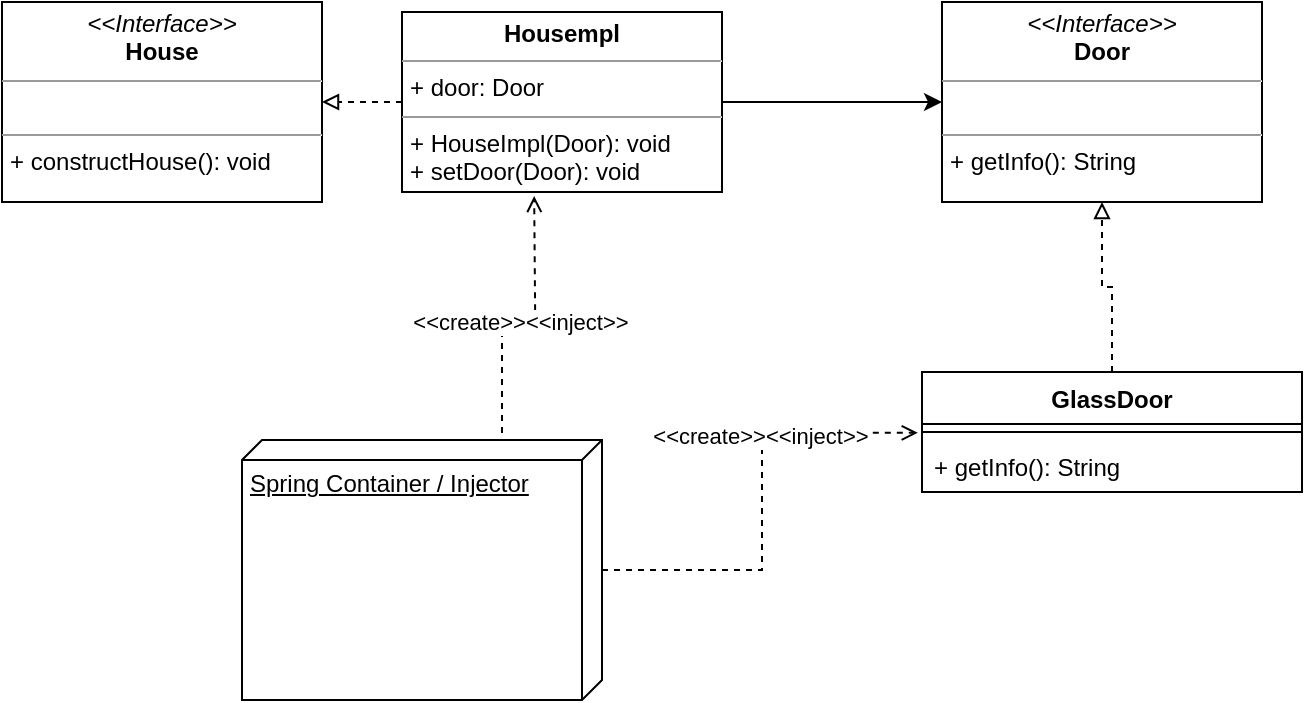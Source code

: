 <mxfile version="13.7.7" type="device"><diagram id="DZijFe785yx__IHTgDoB" name="Page-1"><mxGraphModel dx="1038" dy="531" grid="1" gridSize="10" guides="1" tooltips="1" connect="1" arrows="1" fold="1" page="1" pageScale="1" pageWidth="850" pageHeight="1100" math="0" shadow="0"><root><mxCell id="0"/><mxCell id="1" parent="0"/><mxCell id="rc8nk7eT7vrTzJrXr8Wm-15" style="edgeStyle=orthogonalEdgeStyle;rounded=0;orthogonalLoop=1;jettySize=auto;html=1;entryX=1;entryY=0.5;entryDx=0;entryDy=0;dashed=1;startArrow=none;startFill=0;endArrow=block;endFill=0;" edge="1" parent="1" source="rc8nk7eT7vrTzJrXr8Wm-5" target="rc8nk7eT7vrTzJrXr8Wm-8"><mxGeometry relative="1" as="geometry"/></mxCell><mxCell id="rc8nk7eT7vrTzJrXr8Wm-16" style="edgeStyle=orthogonalEdgeStyle;rounded=0;orthogonalLoop=1;jettySize=auto;html=1;entryX=0;entryY=0.5;entryDx=0;entryDy=0;startArrow=none;startFill=0;endArrow=classic;endFill=1;" edge="1" parent="1" source="rc8nk7eT7vrTzJrXr8Wm-5" target="rc8nk7eT7vrTzJrXr8Wm-7"><mxGeometry relative="1" as="geometry"/></mxCell><mxCell id="rc8nk7eT7vrTzJrXr8Wm-5" value="&lt;p style=&quot;margin: 4px 0px 0px ; text-align: center&quot;&gt;&lt;b&gt;&lt;font style=&quot;font-size: 12px&quot;&gt;Housempl&lt;/font&gt;&lt;/b&gt;&lt;/p&gt;&lt;hr size=&quot;1&quot;&gt;&lt;p style=&quot;margin: 0px 0px 0px 4px&quot;&gt;&lt;font style=&quot;font-size: 12px&quot;&gt;+ door: Door&lt;/font&gt;&lt;/p&gt;&lt;hr size=&quot;1&quot;&gt;&lt;p style=&quot;margin: 0px 0px 0px 4px&quot;&gt;&lt;font style=&quot;font-size: 12px&quot;&gt;+&amp;nbsp;&lt;span style=&quot;background-color: rgb(255 , 255 , 255)&quot;&gt;HouseImpl&lt;/span&gt;&lt;span&gt;(Door): void&lt;/span&gt;&lt;/font&gt;&lt;/p&gt;&lt;p style=&quot;margin: 0px 0px 0px 4px&quot;&gt;&lt;font style=&quot;font-size: 12px&quot;&gt;+&amp;nbsp;&lt;span style=&quot;background-color: rgb(255 , 255 , 255)&quot;&gt;setDoor(Door): void&lt;/span&gt;&lt;/font&gt;&lt;/p&gt;" style="verticalAlign=top;align=left;overflow=fill;fontSize=12;fontFamily=Helvetica;html=1;" vertex="1" parent="1"><mxGeometry x="280" y="80" width="160" height="90" as="geometry"/></mxCell><mxCell id="rc8nk7eT7vrTzJrXr8Wm-7" value="&lt;p style=&quot;margin: 0px ; margin-top: 4px ; text-align: center&quot;&gt;&lt;i&gt;&amp;lt;&amp;lt;Interface&amp;gt;&amp;gt;&lt;/i&gt;&lt;br&gt;&lt;b&gt;Door&lt;/b&gt;&lt;/p&gt;&lt;hr size=&quot;1&quot;&gt;&lt;p style=&quot;margin: 0px ; margin-left: 4px&quot;&gt;&lt;br&gt;&lt;/p&gt;&lt;hr size=&quot;1&quot;&gt;&lt;p style=&quot;margin: 0px ; margin-left: 4px&quot;&gt;+ getInfo(): String&lt;br&gt;&lt;/p&gt;" style="verticalAlign=top;align=left;overflow=fill;fontSize=12;fontFamily=Helvetica;html=1;" vertex="1" parent="1"><mxGeometry x="550" y="75" width="160" height="100" as="geometry"/></mxCell><mxCell id="rc8nk7eT7vrTzJrXr8Wm-8" value="&lt;p style=&quot;margin: 0px ; margin-top: 4px ; text-align: center&quot;&gt;&lt;i&gt;&amp;lt;&amp;lt;Interface&amp;gt;&amp;gt;&lt;/i&gt;&lt;br&gt;&lt;b&gt;House&lt;/b&gt;&lt;/p&gt;&lt;hr size=&quot;1&quot;&gt;&lt;p style=&quot;margin: 0px ; margin-left: 4px&quot;&gt;&lt;br&gt;&lt;/p&gt;&lt;hr size=&quot;1&quot;&gt;&lt;p style=&quot;margin: 0px ; margin-left: 4px&quot;&gt;+ constructHouse(): void&lt;br&gt;&lt;/p&gt;" style="verticalAlign=top;align=left;overflow=fill;fontSize=12;fontFamily=Helvetica;html=1;" vertex="1" parent="1"><mxGeometry x="80" y="75" width="160" height="100" as="geometry"/></mxCell><mxCell id="rc8nk7eT7vrTzJrXr8Wm-13" style="edgeStyle=orthogonalEdgeStyle;rounded=0;orthogonalLoop=1;jettySize=auto;html=1;entryX=0.5;entryY=1;entryDx=0;entryDy=0;endArrow=block;endFill=0;dashed=1;" edge="1" parent="1" source="rc8nk7eT7vrTzJrXr8Wm-9" target="rc8nk7eT7vrTzJrXr8Wm-7"><mxGeometry relative="1" as="geometry"/></mxCell><mxCell id="rc8nk7eT7vrTzJrXr8Wm-9" value="GlassDoor" style="swimlane;fontStyle=1;align=center;verticalAlign=top;childLayout=stackLayout;horizontal=1;startSize=26;horizontalStack=0;resizeParent=1;resizeParentMax=0;resizeLast=0;collapsible=1;marginBottom=0;" vertex="1" parent="1"><mxGeometry x="540" y="260" width="190" height="60" as="geometry"/></mxCell><mxCell id="rc8nk7eT7vrTzJrXr8Wm-11" value="" style="line;strokeWidth=1;fillColor=none;align=left;verticalAlign=middle;spacingTop=-1;spacingLeft=3;spacingRight=3;rotatable=0;labelPosition=right;points=[];portConstraint=eastwest;" vertex="1" parent="rc8nk7eT7vrTzJrXr8Wm-9"><mxGeometry y="26" width="190" height="8" as="geometry"/></mxCell><mxCell id="rc8nk7eT7vrTzJrXr8Wm-12" value="+ getInfo(): String" style="text;strokeColor=none;fillColor=none;align=left;verticalAlign=top;spacingLeft=4;spacingRight=4;overflow=hidden;rotatable=0;points=[[0,0.5],[1,0.5]];portConstraint=eastwest;" vertex="1" parent="rc8nk7eT7vrTzJrXr8Wm-9"><mxGeometry y="34" width="190" height="26" as="geometry"/></mxCell><mxCell id="rc8nk7eT7vrTzJrXr8Wm-18" style="edgeStyle=orthogonalEdgeStyle;rounded=0;orthogonalLoop=1;jettySize=auto;html=1;entryX=0.413;entryY=1.022;entryDx=0;entryDy=0;entryPerimeter=0;dashed=1;startArrow=none;startFill=0;endArrow=open;endFill=0;" edge="1" parent="1"><mxGeometry relative="1" as="geometry"><mxPoint x="350" y="294" as="sourcePoint"/><mxPoint x="346.08" y="171.98" as="targetPoint"/></mxGeometry></mxCell><mxCell id="rc8nk7eT7vrTzJrXr8Wm-20" value="&amp;lt;&amp;lt;create&amp;gt;&amp;gt;&amp;lt;&amp;lt;inject&amp;gt;&amp;gt;" style="edgeLabel;html=1;align=center;verticalAlign=middle;resizable=0;points=[];" vertex="1" connectable="0" parent="rc8nk7eT7vrTzJrXr8Wm-18"><mxGeometry x="0.165" y="-1" relative="1" as="geometry"><mxPoint x="-3" as="offset"/></mxGeometry></mxCell><mxCell id="rc8nk7eT7vrTzJrXr8Wm-19" style="edgeStyle=orthogonalEdgeStyle;rounded=0;orthogonalLoop=1;jettySize=auto;html=1;entryX=-0.011;entryY=-0.138;entryDx=0;entryDy=0;entryPerimeter=0;dashed=1;startArrow=none;startFill=0;endArrow=open;endFill=0;" edge="1" parent="1" source="rc8nk7eT7vrTzJrXr8Wm-17" target="rc8nk7eT7vrTzJrXr8Wm-12"><mxGeometry relative="1" as="geometry"/></mxCell><mxCell id="rc8nk7eT7vrTzJrXr8Wm-22" value="&amp;lt;&amp;lt;create&amp;gt;&amp;gt;&amp;lt;&amp;lt;inject&amp;gt;&amp;gt;" style="edgeLabel;html=1;align=center;verticalAlign=middle;resizable=0;points=[];" vertex="1" connectable="0" parent="rc8nk7eT7vrTzJrXr8Wm-19"><mxGeometry x="0.301" y="1" relative="1" as="geometry"><mxPoint as="offset"/></mxGeometry></mxCell><mxCell id="rc8nk7eT7vrTzJrXr8Wm-17" value="Spring Container / Injector" style="verticalAlign=top;align=left;spacingTop=8;spacingLeft=2;spacingRight=12;shape=cube;size=10;direction=south;fontStyle=4;html=1;" vertex="1" parent="1"><mxGeometry x="200" y="294" width="180" height="130" as="geometry"/></mxCell></root></mxGraphModel></diagram></mxfile>